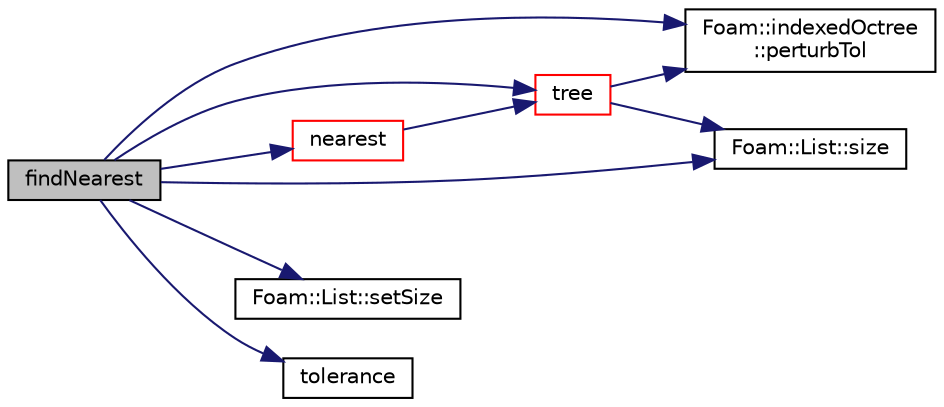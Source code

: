 digraph "findNearest"
{
  bgcolor="transparent";
  edge [fontname="Helvetica",fontsize="10",labelfontname="Helvetica",labelfontsize="10"];
  node [fontname="Helvetica",fontsize="10",shape=record];
  rankdir="LR";
  Node316 [label="findNearest",height=0.2,width=0.4,color="black", fillcolor="grey75", style="filled", fontcolor="black"];
  Node316 -> Node317 [color="midnightblue",fontsize="10",style="solid",fontname="Helvetica"];
  Node317 [label="nearest",height=0.2,width=0.4,color="red",URL="$a26665.html#a3a96dab9a48956014f4a324b1bbc263d",tooltip="Calculate nearest point on surface for single searchPoint. Returns. "];
  Node317 -> Node319 [color="midnightblue",fontsize="10",style="solid",fontname="Helvetica"];
  Node319 [label="tree",height=0.2,width=0.4,color="red",URL="$a26665.html#a6d01bb33aa711bf96f61eba9aa236e80",tooltip="Demand driven construction of the octree. "];
  Node319 -> Node339 [color="midnightblue",fontsize="10",style="solid",fontname="Helvetica"];
  Node339 [label="Foam::indexedOctree\l::perturbTol",height=0.2,width=0.4,color="black",URL="$a26157.html#a41778d781ef1c7653c69f36a1d5b983c",tooltip="Get the perturbation tolerance. "];
  Node319 -> Node328 [color="midnightblue",fontsize="10",style="solid",fontname="Helvetica"];
  Node328 [label="Foam::List::size",height=0.2,width=0.4,color="black",URL="$a26833.html#a8a5f6fa29bd4b500caf186f60245b384",tooltip="Override size to be inconsistent with allocated storage. "];
  Node316 -> Node339 [color="midnightblue",fontsize="10",style="solid",fontname="Helvetica"];
  Node316 -> Node343 [color="midnightblue",fontsize="10",style="solid",fontname="Helvetica"];
  Node343 [label="Foam::List::setSize",height=0.2,width=0.4,color="black",URL="$a26833.html#aedb985ffeaf1bdbfeccc2a8730405703",tooltip="Reset size of List. "];
  Node316 -> Node328 [color="midnightblue",fontsize="10",style="solid",fontname="Helvetica"];
  Node316 -> Node344 [color="midnightblue",fontsize="10",style="solid",fontname="Helvetica"];
  Node344 [label="tolerance",height=0.2,width=0.4,color="black",URL="$a26665.html#a403d191d8d31d9941405ef8a6992240d",tooltip="Return tolerance to use in searches. "];
  Node316 -> Node319 [color="midnightblue",fontsize="10",style="solid",fontname="Helvetica"];
}
